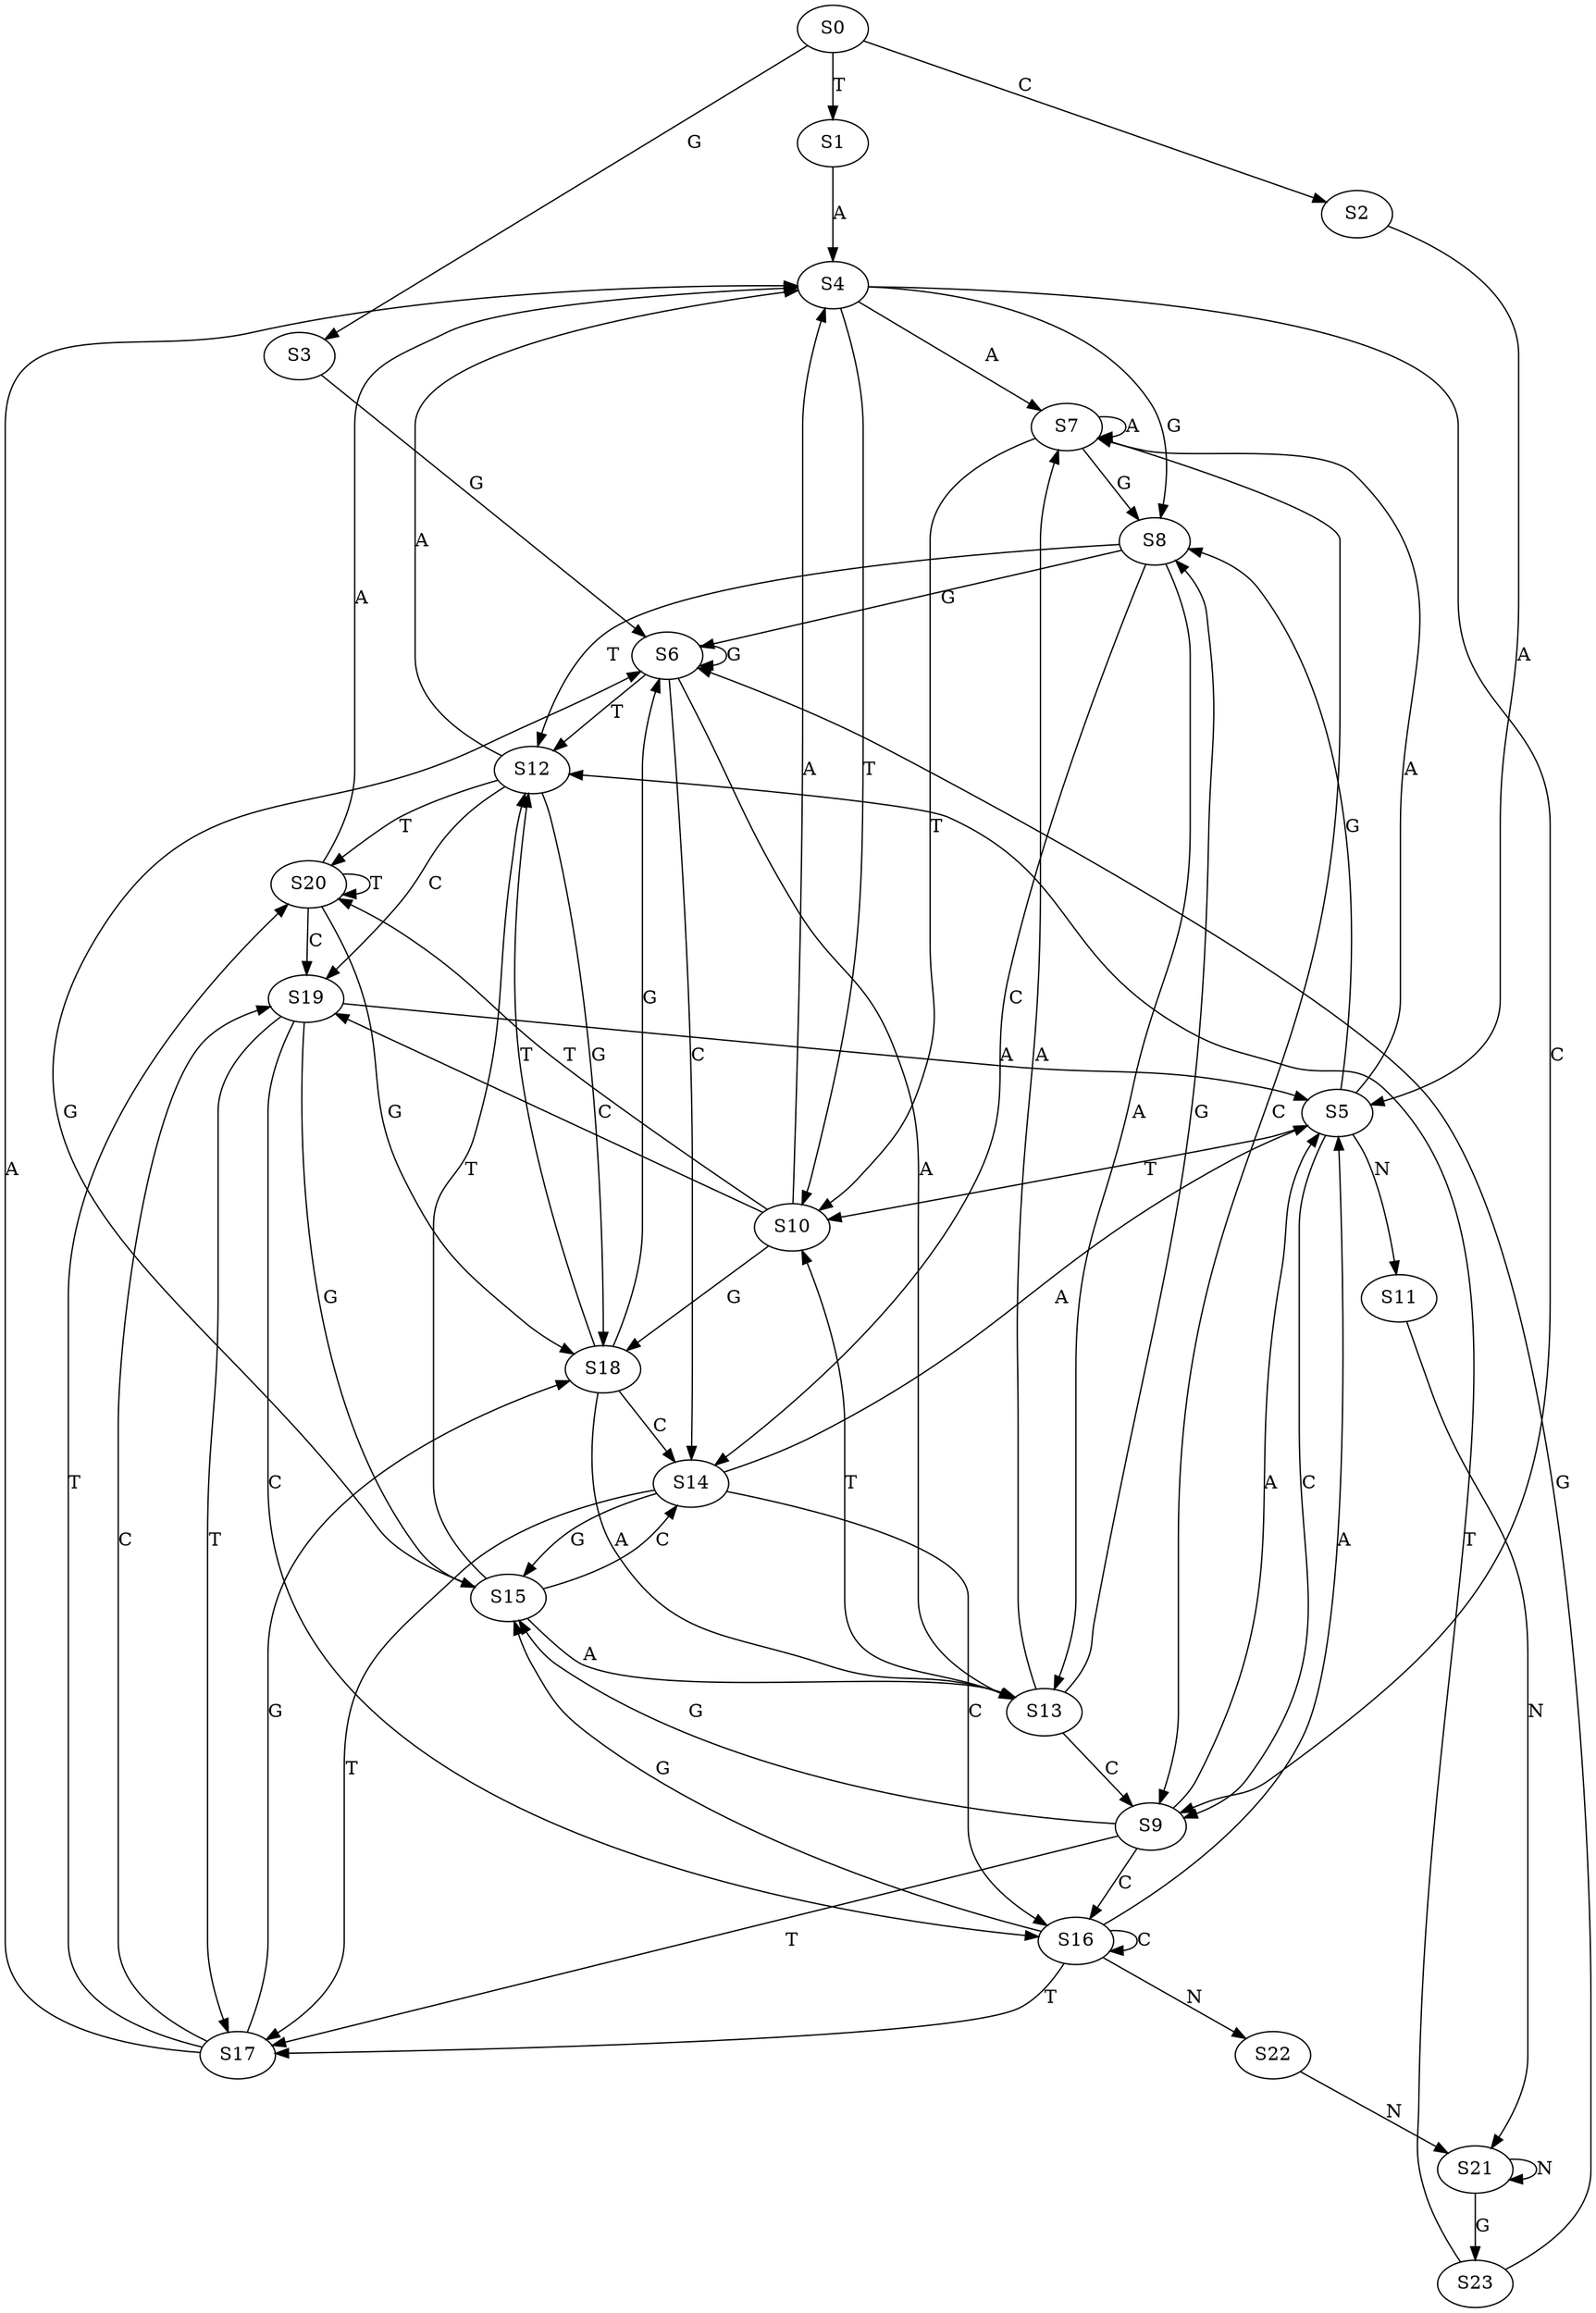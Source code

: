 strict digraph  {
	S0 -> S1 [ label = T ];
	S0 -> S2 [ label = C ];
	S0 -> S3 [ label = G ];
	S1 -> S4 [ label = A ];
	S2 -> S5 [ label = A ];
	S3 -> S6 [ label = G ];
	S4 -> S7 [ label = A ];
	S4 -> S8 [ label = G ];
	S4 -> S9 [ label = C ];
	S4 -> S10 [ label = T ];
	S5 -> S7 [ label = A ];
	S5 -> S9 [ label = C ];
	S5 -> S10 [ label = T ];
	S5 -> S8 [ label = G ];
	S5 -> S11 [ label = N ];
	S6 -> S12 [ label = T ];
	S6 -> S13 [ label = A ];
	S6 -> S6 [ label = G ];
	S6 -> S14 [ label = C ];
	S7 -> S10 [ label = T ];
	S7 -> S8 [ label = G ];
	S7 -> S7 [ label = A ];
	S7 -> S9 [ label = C ];
	S8 -> S12 [ label = T ];
	S8 -> S13 [ label = A ];
	S8 -> S14 [ label = C ];
	S8 -> S6 [ label = G ];
	S9 -> S5 [ label = A ];
	S9 -> S15 [ label = G ];
	S9 -> S16 [ label = C ];
	S9 -> S17 [ label = T ];
	S10 -> S18 [ label = G ];
	S10 -> S19 [ label = C ];
	S10 -> S4 [ label = A ];
	S10 -> S20 [ label = T ];
	S11 -> S21 [ label = N ];
	S12 -> S4 [ label = A ];
	S12 -> S19 [ label = C ];
	S12 -> S20 [ label = T ];
	S12 -> S18 [ label = G ];
	S13 -> S8 [ label = G ];
	S13 -> S7 [ label = A ];
	S13 -> S9 [ label = C ];
	S13 -> S10 [ label = T ];
	S14 -> S5 [ label = A ];
	S14 -> S16 [ label = C ];
	S14 -> S15 [ label = G ];
	S14 -> S17 [ label = T ];
	S15 -> S13 [ label = A ];
	S15 -> S12 [ label = T ];
	S15 -> S6 [ label = G ];
	S15 -> S14 [ label = C ];
	S16 -> S5 [ label = A ];
	S16 -> S17 [ label = T ];
	S16 -> S15 [ label = G ];
	S16 -> S16 [ label = C ];
	S16 -> S22 [ label = N ];
	S17 -> S4 [ label = A ];
	S17 -> S20 [ label = T ];
	S17 -> S19 [ label = C ];
	S17 -> S18 [ label = G ];
	S18 -> S6 [ label = G ];
	S18 -> S12 [ label = T ];
	S18 -> S13 [ label = A ];
	S18 -> S14 [ label = C ];
	S19 -> S5 [ label = A ];
	S19 -> S15 [ label = G ];
	S19 -> S17 [ label = T ];
	S19 -> S16 [ label = C ];
	S20 -> S19 [ label = C ];
	S20 -> S4 [ label = A ];
	S20 -> S18 [ label = G ];
	S20 -> S20 [ label = T ];
	S21 -> S23 [ label = G ];
	S21 -> S21 [ label = N ];
	S22 -> S21 [ label = N ];
	S23 -> S6 [ label = G ];
	S23 -> S12 [ label = T ];
}
